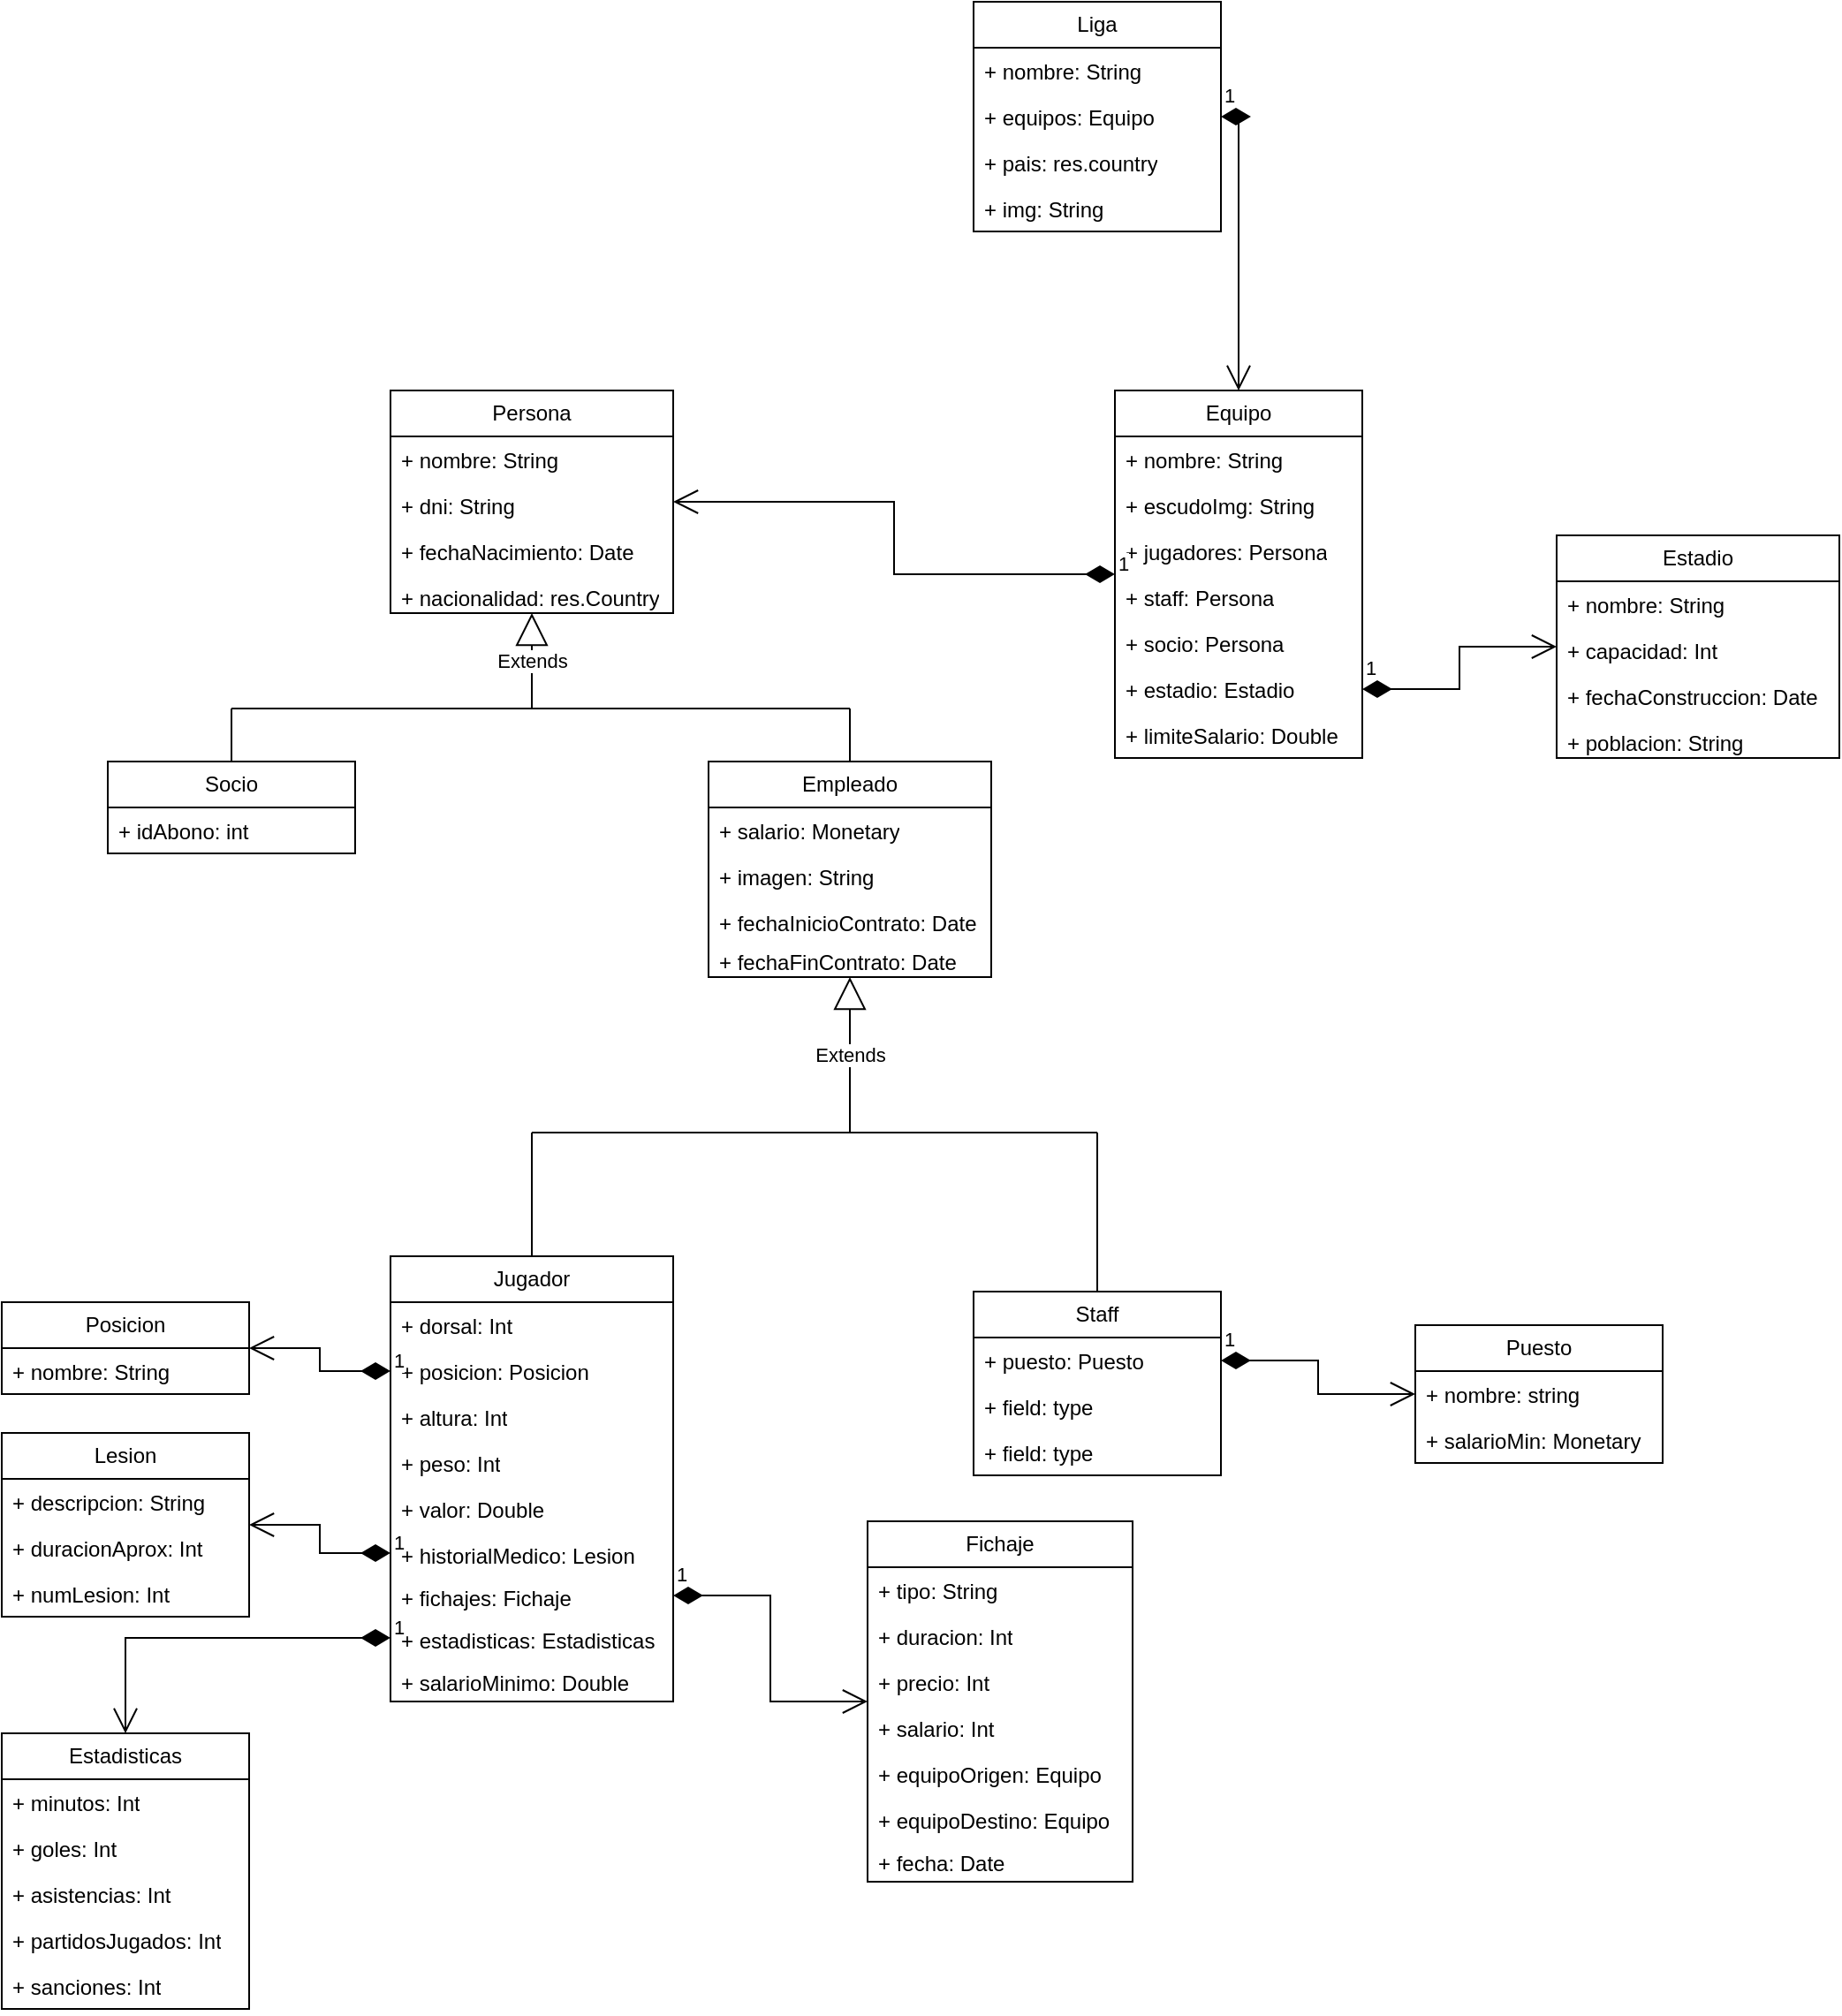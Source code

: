 <mxfile version="26.0.6">
  <diagram name="Página-1" id="lE740IVDrehqfVnoRW2C">
    <mxGraphModel dx="1728" dy="2112" grid="1" gridSize="10" guides="1" tooltips="1" connect="1" arrows="1" fold="1" page="1" pageScale="1" pageWidth="827" pageHeight="1169" math="0" shadow="0">
      <root>
        <mxCell id="0" />
        <mxCell id="1" parent="0" />
        <mxCell id="3_9idWg9RIsiSBW84Syj-1" value="Persona" style="swimlane;fontStyle=0;childLayout=stackLayout;horizontal=1;startSize=26;fillColor=none;horizontalStack=0;resizeParent=1;resizeParentMax=0;resizeLast=0;collapsible=1;marginBottom=0;whiteSpace=wrap;html=1;" parent="1" vertex="1">
          <mxGeometry x="320" y="120" width="160" height="126" as="geometry" />
        </mxCell>
        <mxCell id="3_9idWg9RIsiSBW84Syj-2" value="+ nombre: String" style="text;strokeColor=none;fillColor=none;align=left;verticalAlign=top;spacingLeft=4;spacingRight=4;overflow=hidden;rotatable=0;points=[[0,0.5],[1,0.5]];portConstraint=eastwest;whiteSpace=wrap;html=1;" parent="3_9idWg9RIsiSBW84Syj-1" vertex="1">
          <mxGeometry y="26" width="160" height="26" as="geometry" />
        </mxCell>
        <mxCell id="3_9idWg9RIsiSBW84Syj-3" value="+ dni: String" style="text;strokeColor=none;fillColor=none;align=left;verticalAlign=top;spacingLeft=4;spacingRight=4;overflow=hidden;rotatable=0;points=[[0,0.5],[1,0.5]];portConstraint=eastwest;whiteSpace=wrap;html=1;" parent="3_9idWg9RIsiSBW84Syj-1" vertex="1">
          <mxGeometry y="52" width="160" height="26" as="geometry" />
        </mxCell>
        <mxCell id="3_9idWg9RIsiSBW84Syj-4" value="+ fechaNacimiento: Date" style="text;strokeColor=none;fillColor=none;align=left;verticalAlign=top;spacingLeft=4;spacingRight=4;overflow=hidden;rotatable=0;points=[[0,0.5],[1,0.5]];portConstraint=eastwest;whiteSpace=wrap;html=1;" parent="3_9idWg9RIsiSBW84Syj-1" vertex="1">
          <mxGeometry y="78" width="160" height="26" as="geometry" />
        </mxCell>
        <mxCell id="3_9idWg9RIsiSBW84Syj-77" value="+ nacionalidad: res.Country" style="text;strokeColor=none;fillColor=none;align=left;verticalAlign=top;spacingLeft=4;spacingRight=4;overflow=hidden;rotatable=0;points=[[0,0.5],[1,0.5]];portConstraint=eastwest;whiteSpace=wrap;html=1;" parent="3_9idWg9RIsiSBW84Syj-1" vertex="1">
          <mxGeometry y="104" width="160" height="22" as="geometry" />
        </mxCell>
        <mxCell id="3_9idWg9RIsiSBW84Syj-5" value="Extends" style="endArrow=block;endSize=16;endFill=0;html=1;rounded=0;" parent="1" target="3_9idWg9RIsiSBW84Syj-1" edge="1">
          <mxGeometry width="160" relative="1" as="geometry">
            <mxPoint x="400" y="300" as="sourcePoint" />
            <mxPoint x="340" y="260" as="targetPoint" />
          </mxGeometry>
        </mxCell>
        <mxCell id="3_9idWg9RIsiSBW84Syj-6" value="Empleado" style="swimlane;fontStyle=0;childLayout=stackLayout;horizontal=1;startSize=26;fillColor=none;horizontalStack=0;resizeParent=1;resizeParentMax=0;resizeLast=0;collapsible=1;marginBottom=0;whiteSpace=wrap;html=1;" parent="1" vertex="1">
          <mxGeometry x="500" y="330" width="160" height="122" as="geometry" />
        </mxCell>
        <mxCell id="3_9idWg9RIsiSBW84Syj-7" value="+ salario: Monetary" style="text;strokeColor=none;fillColor=none;align=left;verticalAlign=top;spacingLeft=4;spacingRight=4;overflow=hidden;rotatable=0;points=[[0,0.5],[1,0.5]];portConstraint=eastwest;whiteSpace=wrap;html=1;" parent="3_9idWg9RIsiSBW84Syj-6" vertex="1">
          <mxGeometry y="26" width="160" height="26" as="geometry" />
        </mxCell>
        <mxCell id="3_9idWg9RIsiSBW84Syj-41" value="+ imagen: String" style="text;strokeColor=none;fillColor=none;align=left;verticalAlign=top;spacingLeft=4;spacingRight=4;overflow=hidden;rotatable=0;points=[[0,0.5],[1,0.5]];portConstraint=eastwest;whiteSpace=wrap;html=1;" parent="3_9idWg9RIsiSBW84Syj-6" vertex="1">
          <mxGeometry y="52" width="160" height="26" as="geometry" />
        </mxCell>
        <mxCell id="3_9idWg9RIsiSBW84Syj-44" value="+ fechaInicioContrato: Date" style="text;strokeColor=none;fillColor=none;align=left;verticalAlign=top;spacingLeft=4;spacingRight=4;overflow=hidden;rotatable=0;points=[[0,0.5],[1,0.5]];portConstraint=eastwest;whiteSpace=wrap;html=1;" parent="3_9idWg9RIsiSBW84Syj-6" vertex="1">
          <mxGeometry y="78" width="160" height="22" as="geometry" />
        </mxCell>
        <mxCell id="3_9idWg9RIsiSBW84Syj-43" value="+ fechaFinContrato: Date" style="text;strokeColor=none;fillColor=none;align=left;verticalAlign=top;spacingLeft=4;spacingRight=4;overflow=hidden;rotatable=0;points=[[0,0.5],[1,0.5]];portConstraint=eastwest;whiteSpace=wrap;html=1;" parent="3_9idWg9RIsiSBW84Syj-6" vertex="1">
          <mxGeometry y="100" width="160" height="22" as="geometry" />
        </mxCell>
        <mxCell id="3_9idWg9RIsiSBW84Syj-10" value="Socio" style="swimlane;fontStyle=0;childLayout=stackLayout;horizontal=1;startSize=26;fillColor=none;horizontalStack=0;resizeParent=1;resizeParentMax=0;resizeLast=0;collapsible=1;marginBottom=0;whiteSpace=wrap;html=1;" parent="1" vertex="1">
          <mxGeometry x="160" y="330" width="140" height="52" as="geometry" />
        </mxCell>
        <mxCell id="3_9idWg9RIsiSBW84Syj-11" value="+ idAbono: int" style="text;strokeColor=none;fillColor=none;align=left;verticalAlign=top;spacingLeft=4;spacingRight=4;overflow=hidden;rotatable=0;points=[[0,0.5],[1,0.5]];portConstraint=eastwest;whiteSpace=wrap;html=1;" parent="3_9idWg9RIsiSBW84Syj-10" vertex="1">
          <mxGeometry y="26" width="140" height="26" as="geometry" />
        </mxCell>
        <mxCell id="3_9idWg9RIsiSBW84Syj-14" value="" style="endArrow=none;html=1;rounded=0;" parent="1" edge="1">
          <mxGeometry width="50" height="50" relative="1" as="geometry">
            <mxPoint x="230" y="300" as="sourcePoint" />
            <mxPoint x="580" y="300" as="targetPoint" />
          </mxGeometry>
        </mxCell>
        <mxCell id="3_9idWg9RIsiSBW84Syj-15" value="" style="endArrow=none;html=1;rounded=0;entryX=0.5;entryY=0;entryDx=0;entryDy=0;" parent="1" target="3_9idWg9RIsiSBW84Syj-6" edge="1">
          <mxGeometry width="50" height="50" relative="1" as="geometry">
            <mxPoint x="580" y="300" as="sourcePoint" />
            <mxPoint x="440" y="550" as="targetPoint" />
          </mxGeometry>
        </mxCell>
        <mxCell id="3_9idWg9RIsiSBW84Syj-16" value="" style="endArrow=none;html=1;rounded=0;exitX=0.5;exitY=0;exitDx=0;exitDy=0;" parent="1" source="3_9idWg9RIsiSBW84Syj-10" edge="1">
          <mxGeometry width="50" height="50" relative="1" as="geometry">
            <mxPoint x="390" y="600" as="sourcePoint" />
            <mxPoint x="230" y="300" as="targetPoint" />
          </mxGeometry>
        </mxCell>
        <mxCell id="3_9idWg9RIsiSBW84Syj-17" value="Puesto" style="swimlane;fontStyle=0;childLayout=stackLayout;horizontal=1;startSize=26;fillColor=none;horizontalStack=0;resizeParent=1;resizeParentMax=0;resizeLast=0;collapsible=1;marginBottom=0;whiteSpace=wrap;html=1;" parent="1" vertex="1">
          <mxGeometry x="900" y="649" width="140" height="78" as="geometry" />
        </mxCell>
        <mxCell id="3_9idWg9RIsiSBW84Syj-18" value="+ nombre: string" style="text;strokeColor=none;fillColor=none;align=left;verticalAlign=top;spacingLeft=4;spacingRight=4;overflow=hidden;rotatable=0;points=[[0,0.5],[1,0.5]];portConstraint=eastwest;whiteSpace=wrap;html=1;" parent="3_9idWg9RIsiSBW84Syj-17" vertex="1">
          <mxGeometry y="26" width="140" height="26" as="geometry" />
        </mxCell>
        <mxCell id="3_9idWg9RIsiSBW84Syj-19" value="+ salarioMin: Monetary" style="text;strokeColor=none;fillColor=none;align=left;verticalAlign=top;spacingLeft=4;spacingRight=4;overflow=hidden;rotatable=0;points=[[0,0.5],[1,0.5]];portConstraint=eastwest;whiteSpace=wrap;html=1;" parent="3_9idWg9RIsiSBW84Syj-17" vertex="1">
          <mxGeometry y="52" width="140" height="26" as="geometry" />
        </mxCell>
        <mxCell id="3_9idWg9RIsiSBW84Syj-22" value="Extends" style="endArrow=block;endSize=16;endFill=0;html=1;rounded=0;" parent="1" target="3_9idWg9RIsiSBW84Syj-6" edge="1">
          <mxGeometry width="160" relative="1" as="geometry">
            <mxPoint x="580" y="540" as="sourcePoint" />
            <mxPoint x="410" y="280" as="targetPoint" />
          </mxGeometry>
        </mxCell>
        <mxCell id="3_9idWg9RIsiSBW84Syj-23" value="Jugador" style="swimlane;fontStyle=0;childLayout=stackLayout;horizontal=1;startSize=26;fillColor=none;horizontalStack=0;resizeParent=1;resizeParentMax=0;resizeLast=0;collapsible=1;marginBottom=0;whiteSpace=wrap;html=1;" parent="1" vertex="1">
          <mxGeometry x="320" y="610" width="160" height="252" as="geometry" />
        </mxCell>
        <mxCell id="3_9idWg9RIsiSBW84Syj-24" value="+ dorsal: Int" style="text;strokeColor=none;fillColor=none;align=left;verticalAlign=top;spacingLeft=4;spacingRight=4;overflow=hidden;rotatable=0;points=[[0,0.5],[1,0.5]];portConstraint=eastwest;whiteSpace=wrap;html=1;" parent="3_9idWg9RIsiSBW84Syj-23" vertex="1">
          <mxGeometry y="26" width="160" height="26" as="geometry" />
        </mxCell>
        <mxCell id="3_9idWg9RIsiSBW84Syj-25" value="+ posicion: Posicion" style="text;strokeColor=none;fillColor=none;align=left;verticalAlign=top;spacingLeft=4;spacingRight=4;overflow=hidden;rotatable=0;points=[[0,0.5],[1,0.5]];portConstraint=eastwest;whiteSpace=wrap;html=1;" parent="3_9idWg9RIsiSBW84Syj-23" vertex="1">
          <mxGeometry y="52" width="160" height="26" as="geometry" />
        </mxCell>
        <mxCell id="3_9idWg9RIsiSBW84Syj-26" value="+ altura: Int" style="text;strokeColor=none;fillColor=none;align=left;verticalAlign=top;spacingLeft=4;spacingRight=4;overflow=hidden;rotatable=0;points=[[0,0.5],[1,0.5]];portConstraint=eastwest;whiteSpace=wrap;html=1;" parent="3_9idWg9RIsiSBW84Syj-23" vertex="1">
          <mxGeometry y="78" width="160" height="26" as="geometry" />
        </mxCell>
        <mxCell id="3_9idWg9RIsiSBW84Syj-40" value="+ peso: Int" style="text;strokeColor=none;fillColor=none;align=left;verticalAlign=top;spacingLeft=4;spacingRight=4;overflow=hidden;rotatable=0;points=[[0,0.5],[1,0.5]];portConstraint=eastwest;whiteSpace=wrap;html=1;" parent="3_9idWg9RIsiSBW84Syj-23" vertex="1">
          <mxGeometry y="104" width="160" height="26" as="geometry" />
        </mxCell>
        <mxCell id="3_9idWg9RIsiSBW84Syj-42" value="+ valor: Double" style="text;strokeColor=none;fillColor=none;align=left;verticalAlign=top;spacingLeft=4;spacingRight=4;overflow=hidden;rotatable=0;points=[[0,0.5],[1,0.5]];portConstraint=eastwest;whiteSpace=wrap;html=1;" parent="3_9idWg9RIsiSBW84Syj-23" vertex="1">
          <mxGeometry y="130" width="160" height="26" as="geometry" />
        </mxCell>
        <mxCell id="3_9idWg9RIsiSBW84Syj-51" value="+ historialMedico: Lesion" style="text;strokeColor=none;fillColor=none;align=left;verticalAlign=top;spacingLeft=4;spacingRight=4;overflow=hidden;rotatable=0;points=[[0,0.5],[1,0.5]];portConstraint=eastwest;whiteSpace=wrap;html=1;" parent="3_9idWg9RIsiSBW84Syj-23" vertex="1">
          <mxGeometry y="156" width="160" height="24" as="geometry" />
        </mxCell>
        <mxCell id="3_9idWg9RIsiSBW84Syj-57" value="+ fichajes: Fichaje" style="text;strokeColor=none;fillColor=none;align=left;verticalAlign=top;spacingLeft=4;spacingRight=4;overflow=hidden;rotatable=0;points=[[0,0.5],[1,0.5]];portConstraint=eastwest;whiteSpace=wrap;html=1;" parent="3_9idWg9RIsiSBW84Syj-23" vertex="1">
          <mxGeometry y="180" width="160" height="24" as="geometry" />
        </mxCell>
        <mxCell id="3_9idWg9RIsiSBW84Syj-58" value="+ estadisticas: Estadisticas" style="text;strokeColor=none;fillColor=none;align=left;verticalAlign=top;spacingLeft=4;spacingRight=4;overflow=hidden;rotatable=0;points=[[0,0.5],[1,0.5]];portConstraint=eastwest;whiteSpace=wrap;html=1;" parent="3_9idWg9RIsiSBW84Syj-23" vertex="1">
          <mxGeometry y="204" width="160" height="24" as="geometry" />
        </mxCell>
        <mxCell id="3_9idWg9RIsiSBW84Syj-78" value="+ salarioMinimo: Double" style="text;strokeColor=none;fillColor=none;align=left;verticalAlign=top;spacingLeft=4;spacingRight=4;overflow=hidden;rotatable=0;points=[[0,0.5],[1,0.5]];portConstraint=eastwest;whiteSpace=wrap;html=1;" parent="3_9idWg9RIsiSBW84Syj-23" vertex="1">
          <mxGeometry y="228" width="160" height="24" as="geometry" />
        </mxCell>
        <mxCell id="3_9idWg9RIsiSBW84Syj-27" value="Staff" style="swimlane;fontStyle=0;childLayout=stackLayout;horizontal=1;startSize=26;fillColor=none;horizontalStack=0;resizeParent=1;resizeParentMax=0;resizeLast=0;collapsible=1;marginBottom=0;whiteSpace=wrap;html=1;" parent="1" vertex="1">
          <mxGeometry x="650" y="630" width="140" height="104" as="geometry" />
        </mxCell>
        <mxCell id="3_9idWg9RIsiSBW84Syj-28" value="+ puesto: Puesto" style="text;strokeColor=none;fillColor=none;align=left;verticalAlign=top;spacingLeft=4;spacingRight=4;overflow=hidden;rotatable=0;points=[[0,0.5],[1,0.5]];portConstraint=eastwest;whiteSpace=wrap;html=1;" parent="3_9idWg9RIsiSBW84Syj-27" vertex="1">
          <mxGeometry y="26" width="140" height="26" as="geometry" />
        </mxCell>
        <mxCell id="3_9idWg9RIsiSBW84Syj-29" value="+ field: type" style="text;strokeColor=none;fillColor=none;align=left;verticalAlign=top;spacingLeft=4;spacingRight=4;overflow=hidden;rotatable=0;points=[[0,0.5],[1,0.5]];portConstraint=eastwest;whiteSpace=wrap;html=1;" parent="3_9idWg9RIsiSBW84Syj-27" vertex="1">
          <mxGeometry y="52" width="140" height="26" as="geometry" />
        </mxCell>
        <mxCell id="3_9idWg9RIsiSBW84Syj-30" value="+ field: type" style="text;strokeColor=none;fillColor=none;align=left;verticalAlign=top;spacingLeft=4;spacingRight=4;overflow=hidden;rotatable=0;points=[[0,0.5],[1,0.5]];portConstraint=eastwest;whiteSpace=wrap;html=1;" parent="3_9idWg9RIsiSBW84Syj-27" vertex="1">
          <mxGeometry y="78" width="140" height="26" as="geometry" />
        </mxCell>
        <mxCell id="3_9idWg9RIsiSBW84Syj-31" value="" style="endArrow=none;html=1;rounded=0;exitX=0.5;exitY=0;exitDx=0;exitDy=0;" parent="1" source="3_9idWg9RIsiSBW84Syj-23" edge="1">
          <mxGeometry width="50" height="50" relative="1" as="geometry">
            <mxPoint x="310" y="760" as="sourcePoint" />
            <mxPoint x="400" y="540" as="targetPoint" />
          </mxGeometry>
        </mxCell>
        <mxCell id="3_9idWg9RIsiSBW84Syj-32" value="" style="endArrow=none;html=1;rounded=0;exitX=0.5;exitY=0;exitDx=0;exitDy=0;" parent="1" source="3_9idWg9RIsiSBW84Syj-27" edge="1">
          <mxGeometry width="50" height="50" relative="1" as="geometry">
            <mxPoint x="360" y="730" as="sourcePoint" />
            <mxPoint x="720" y="540" as="targetPoint" />
          </mxGeometry>
        </mxCell>
        <mxCell id="3_9idWg9RIsiSBW84Syj-33" value="" style="endArrow=none;html=1;rounded=0;" parent="1" edge="1">
          <mxGeometry width="50" height="50" relative="1" as="geometry">
            <mxPoint x="400" y="540" as="sourcePoint" />
            <mxPoint x="720" y="540" as="targetPoint" />
          </mxGeometry>
        </mxCell>
        <mxCell id="3_9idWg9RIsiSBW84Syj-34" value="Posicion" style="swimlane;fontStyle=0;childLayout=stackLayout;horizontal=1;startSize=26;fillColor=none;horizontalStack=0;resizeParent=1;resizeParentMax=0;resizeLast=0;collapsible=1;marginBottom=0;whiteSpace=wrap;html=1;" parent="1" vertex="1">
          <mxGeometry x="100" y="636" width="140" height="52" as="geometry" />
        </mxCell>
        <mxCell id="3_9idWg9RIsiSBW84Syj-37" value="+ nombre: String" style="text;strokeColor=none;fillColor=none;align=left;verticalAlign=top;spacingLeft=4;spacingRight=4;overflow=hidden;rotatable=0;points=[[0,0.5],[1,0.5]];portConstraint=eastwest;whiteSpace=wrap;html=1;" parent="3_9idWg9RIsiSBW84Syj-34" vertex="1">
          <mxGeometry y="26" width="140" height="26" as="geometry" />
        </mxCell>
        <mxCell id="3_9idWg9RIsiSBW84Syj-38" value="1" style="endArrow=open;html=1;endSize=12;startArrow=diamondThin;startSize=14;startFill=1;edgeStyle=orthogonalEdgeStyle;align=left;verticalAlign=bottom;rounded=0;" parent="1" source="3_9idWg9RIsiSBW84Syj-25" target="3_9idWg9RIsiSBW84Syj-34" edge="1">
          <mxGeometry x="-1" y="3" relative="1" as="geometry">
            <mxPoint x="920" y="700" as="sourcePoint" />
            <mxPoint x="1010" y="459" as="targetPoint" />
          </mxGeometry>
        </mxCell>
        <mxCell id="3_9idWg9RIsiSBW84Syj-52" value="Lesion" style="swimlane;fontStyle=0;childLayout=stackLayout;horizontal=1;startSize=26;fillColor=none;horizontalStack=0;resizeParent=1;resizeParentMax=0;resizeLast=0;collapsible=1;marginBottom=0;whiteSpace=wrap;html=1;" parent="1" vertex="1">
          <mxGeometry x="100" y="710" width="140" height="104" as="geometry" />
        </mxCell>
        <mxCell id="3_9idWg9RIsiSBW84Syj-53" value="+ descripcion: String" style="text;strokeColor=none;fillColor=none;align=left;verticalAlign=top;spacingLeft=4;spacingRight=4;overflow=hidden;rotatable=0;points=[[0,0.5],[1,0.5]];portConstraint=eastwest;whiteSpace=wrap;html=1;" parent="3_9idWg9RIsiSBW84Syj-52" vertex="1">
          <mxGeometry y="26" width="140" height="26" as="geometry" />
        </mxCell>
        <mxCell id="3_9idWg9RIsiSBW84Syj-54" value="+ duracionAprox: Int" style="text;strokeColor=none;fillColor=none;align=left;verticalAlign=top;spacingLeft=4;spacingRight=4;overflow=hidden;rotatable=0;points=[[0,0.5],[1,0.5]];portConstraint=eastwest;whiteSpace=wrap;html=1;" parent="3_9idWg9RIsiSBW84Syj-52" vertex="1">
          <mxGeometry y="52" width="140" height="26" as="geometry" />
        </mxCell>
        <mxCell id="FwVNy4pd4QIly73HO_Of-1" value="+ numLesion: Int" style="text;strokeColor=none;fillColor=none;align=left;verticalAlign=top;spacingLeft=4;spacingRight=4;overflow=hidden;rotatable=0;points=[[0,0.5],[1,0.5]];portConstraint=eastwest;whiteSpace=wrap;html=1;" vertex="1" parent="3_9idWg9RIsiSBW84Syj-52">
          <mxGeometry y="78" width="140" height="26" as="geometry" />
        </mxCell>
        <mxCell id="3_9idWg9RIsiSBW84Syj-55" value="1" style="endArrow=open;html=1;endSize=12;startArrow=diamondThin;startSize=14;startFill=1;edgeStyle=orthogonalEdgeStyle;align=left;verticalAlign=bottom;rounded=0;" parent="1" source="3_9idWg9RIsiSBW84Syj-51" target="3_9idWg9RIsiSBW84Syj-52" edge="1">
          <mxGeometry x="-1" y="3" relative="1" as="geometry">
            <mxPoint x="340" y="719.26" as="sourcePoint" />
            <mxPoint x="250" y="706.26" as="targetPoint" />
          </mxGeometry>
        </mxCell>
        <mxCell id="3_9idWg9RIsiSBW84Syj-59" value="Estadisticas" style="swimlane;fontStyle=0;childLayout=stackLayout;horizontal=1;startSize=26;fillColor=none;horizontalStack=0;resizeParent=1;resizeParentMax=0;resizeLast=0;collapsible=1;marginBottom=0;whiteSpace=wrap;html=1;" parent="1" vertex="1">
          <mxGeometry x="100" y="880" width="140" height="156" as="geometry" />
        </mxCell>
        <mxCell id="3_9idWg9RIsiSBW84Syj-60" value="+ minutos: Int" style="text;strokeColor=none;fillColor=none;align=left;verticalAlign=top;spacingLeft=4;spacingRight=4;overflow=hidden;rotatable=0;points=[[0,0.5],[1,0.5]];portConstraint=eastwest;whiteSpace=wrap;html=1;" parent="3_9idWg9RIsiSBW84Syj-59" vertex="1">
          <mxGeometry y="26" width="140" height="26" as="geometry" />
        </mxCell>
        <mxCell id="3_9idWg9RIsiSBW84Syj-61" value="+ goles: Int" style="text;strokeColor=none;fillColor=none;align=left;verticalAlign=top;spacingLeft=4;spacingRight=4;overflow=hidden;rotatable=0;points=[[0,0.5],[1,0.5]];portConstraint=eastwest;whiteSpace=wrap;html=1;" parent="3_9idWg9RIsiSBW84Syj-59" vertex="1">
          <mxGeometry y="52" width="140" height="26" as="geometry" />
        </mxCell>
        <mxCell id="3_9idWg9RIsiSBW84Syj-62" value="+ asistencias: Int" style="text;strokeColor=none;fillColor=none;align=left;verticalAlign=top;spacingLeft=4;spacingRight=4;overflow=hidden;rotatable=0;points=[[0,0.5],[1,0.5]];portConstraint=eastwest;whiteSpace=wrap;html=1;" parent="3_9idWg9RIsiSBW84Syj-59" vertex="1">
          <mxGeometry y="78" width="140" height="26" as="geometry" />
        </mxCell>
        <mxCell id="3_9idWg9RIsiSBW84Syj-65" value="+ partidosJugados: Int" style="text;strokeColor=none;fillColor=none;align=left;verticalAlign=top;spacingLeft=4;spacingRight=4;overflow=hidden;rotatable=0;points=[[0,0.5],[1,0.5]];portConstraint=eastwest;whiteSpace=wrap;html=1;" parent="3_9idWg9RIsiSBW84Syj-59" vertex="1">
          <mxGeometry y="104" width="140" height="26" as="geometry" />
        </mxCell>
        <mxCell id="3_9idWg9RIsiSBW84Syj-66" value="+ sanciones: Int" style="text;strokeColor=none;fillColor=none;align=left;verticalAlign=top;spacingLeft=4;spacingRight=4;overflow=hidden;rotatable=0;points=[[0,0.5],[1,0.5]];portConstraint=eastwest;whiteSpace=wrap;html=1;" parent="3_9idWg9RIsiSBW84Syj-59" vertex="1">
          <mxGeometry y="130" width="140" height="26" as="geometry" />
        </mxCell>
        <mxCell id="3_9idWg9RIsiSBW84Syj-67" value="1" style="endArrow=open;html=1;endSize=12;startArrow=diamondThin;startSize=14;startFill=1;edgeStyle=orthogonalEdgeStyle;align=left;verticalAlign=bottom;rounded=0;" parent="1" source="3_9idWg9RIsiSBW84Syj-58" target="3_9idWg9RIsiSBW84Syj-59" edge="1">
          <mxGeometry x="-1" y="3" relative="1" as="geometry">
            <mxPoint x="330" y="788" as="sourcePoint" />
            <mxPoint x="250" y="776" as="targetPoint" />
          </mxGeometry>
        </mxCell>
        <mxCell id="3_9idWg9RIsiSBW84Syj-68" value="1" style="endArrow=open;html=1;endSize=12;startArrow=diamondThin;startSize=14;startFill=1;edgeStyle=orthogonalEdgeStyle;align=left;verticalAlign=bottom;rounded=0;" parent="1" source="3_9idWg9RIsiSBW84Syj-28" target="3_9idWg9RIsiSBW84Syj-17" edge="1">
          <mxGeometry x="-1" y="3" relative="1" as="geometry">
            <mxPoint x="670" y="473" as="sourcePoint" />
            <mxPoint x="790" y="459" as="targetPoint" />
          </mxGeometry>
        </mxCell>
        <mxCell id="3_9idWg9RIsiSBW84Syj-69" value="Equipo" style="swimlane;fontStyle=0;childLayout=stackLayout;horizontal=1;startSize=26;fillColor=none;horizontalStack=0;resizeParent=1;resizeParentMax=0;resizeLast=0;collapsible=1;marginBottom=0;whiteSpace=wrap;html=1;" parent="1" vertex="1">
          <mxGeometry x="730" y="120" width="140" height="208" as="geometry" />
        </mxCell>
        <mxCell id="3_9idWg9RIsiSBW84Syj-70" value="+ nombre: String" style="text;strokeColor=none;fillColor=none;align=left;verticalAlign=top;spacingLeft=4;spacingRight=4;overflow=hidden;rotatable=0;points=[[0,0.5],[1,0.5]];portConstraint=eastwest;whiteSpace=wrap;html=1;" parent="3_9idWg9RIsiSBW84Syj-69" vertex="1">
          <mxGeometry y="26" width="140" height="26" as="geometry" />
        </mxCell>
        <mxCell id="3_9idWg9RIsiSBW84Syj-71" value="+ escudoImg: String" style="text;strokeColor=none;fillColor=none;align=left;verticalAlign=top;spacingLeft=4;spacingRight=4;overflow=hidden;rotatable=0;points=[[0,0.5],[1,0.5]];portConstraint=eastwest;whiteSpace=wrap;html=1;" parent="3_9idWg9RIsiSBW84Syj-69" vertex="1">
          <mxGeometry y="52" width="140" height="26" as="geometry" />
        </mxCell>
        <mxCell id="3_9idWg9RIsiSBW84Syj-72" value="+ jugadores: Persona" style="text;strokeColor=none;fillColor=none;align=left;verticalAlign=top;spacingLeft=4;spacingRight=4;overflow=hidden;rotatable=0;points=[[0,0.5],[1,0.5]];portConstraint=eastwest;whiteSpace=wrap;html=1;" parent="3_9idWg9RIsiSBW84Syj-69" vertex="1">
          <mxGeometry y="78" width="140" height="26" as="geometry" />
        </mxCell>
        <mxCell id="3_9idWg9RIsiSBW84Syj-73" value="+ staff: Persona" style="text;strokeColor=none;fillColor=none;align=left;verticalAlign=top;spacingLeft=4;spacingRight=4;overflow=hidden;rotatable=0;points=[[0,0.5],[1,0.5]];portConstraint=eastwest;whiteSpace=wrap;html=1;" parent="3_9idWg9RIsiSBW84Syj-69" vertex="1">
          <mxGeometry y="104" width="140" height="26" as="geometry" />
        </mxCell>
        <mxCell id="3_9idWg9RIsiSBW84Syj-74" value="+ socio: Persona" style="text;strokeColor=none;fillColor=none;align=left;verticalAlign=top;spacingLeft=4;spacingRight=4;overflow=hidden;rotatable=0;points=[[0,0.5],[1,0.5]];portConstraint=eastwest;whiteSpace=wrap;html=1;" parent="3_9idWg9RIsiSBW84Syj-69" vertex="1">
          <mxGeometry y="130" width="140" height="26" as="geometry" />
        </mxCell>
        <mxCell id="3_9idWg9RIsiSBW84Syj-76" value="+ estadio: Estadio" style="text;strokeColor=none;fillColor=none;align=left;verticalAlign=top;spacingLeft=4;spacingRight=4;overflow=hidden;rotatable=0;points=[[0,0.5],[1,0.5]];portConstraint=eastwest;whiteSpace=wrap;html=1;" parent="3_9idWg9RIsiSBW84Syj-69" vertex="1">
          <mxGeometry y="156" width="140" height="26" as="geometry" />
        </mxCell>
        <mxCell id="3_9idWg9RIsiSBW84Syj-75" value="+ limiteSalario: Double" style="text;strokeColor=none;fillColor=none;align=left;verticalAlign=top;spacingLeft=4;spacingRight=4;overflow=hidden;rotatable=0;points=[[0,0.5],[1,0.5]];portConstraint=eastwest;whiteSpace=wrap;html=1;" parent="3_9idWg9RIsiSBW84Syj-69" vertex="1">
          <mxGeometry y="182" width="140" height="26" as="geometry" />
        </mxCell>
        <mxCell id="3_9idWg9RIsiSBW84Syj-79" value="Estadio" style="swimlane;fontStyle=0;childLayout=stackLayout;horizontal=1;startSize=26;fillColor=none;horizontalStack=0;resizeParent=1;resizeParentMax=0;resizeLast=0;collapsible=1;marginBottom=0;whiteSpace=wrap;html=1;" parent="1" vertex="1">
          <mxGeometry x="980" y="202" width="160" height="126" as="geometry" />
        </mxCell>
        <mxCell id="3_9idWg9RIsiSBW84Syj-80" value="+ nombre: String" style="text;strokeColor=none;fillColor=none;align=left;verticalAlign=top;spacingLeft=4;spacingRight=4;overflow=hidden;rotatable=0;points=[[0,0.5],[1,0.5]];portConstraint=eastwest;whiteSpace=wrap;html=1;" parent="3_9idWg9RIsiSBW84Syj-79" vertex="1">
          <mxGeometry y="26" width="160" height="26" as="geometry" />
        </mxCell>
        <mxCell id="3_9idWg9RIsiSBW84Syj-81" value="+ capacidad: Int" style="text;strokeColor=none;fillColor=none;align=left;verticalAlign=top;spacingLeft=4;spacingRight=4;overflow=hidden;rotatable=0;points=[[0,0.5],[1,0.5]];portConstraint=eastwest;whiteSpace=wrap;html=1;" parent="3_9idWg9RIsiSBW84Syj-79" vertex="1">
          <mxGeometry y="52" width="160" height="26" as="geometry" />
        </mxCell>
        <mxCell id="3_9idWg9RIsiSBW84Syj-82" value="+ fechaConstruccion: Date" style="text;strokeColor=none;fillColor=none;align=left;verticalAlign=top;spacingLeft=4;spacingRight=4;overflow=hidden;rotatable=0;points=[[0,0.5],[1,0.5]];portConstraint=eastwest;whiteSpace=wrap;html=1;" parent="3_9idWg9RIsiSBW84Syj-79" vertex="1">
          <mxGeometry y="78" width="160" height="26" as="geometry" />
        </mxCell>
        <mxCell id="3_9idWg9RIsiSBW84Syj-83" value="+ poblacion: String" style="text;strokeColor=none;fillColor=none;align=left;verticalAlign=top;spacingLeft=4;spacingRight=4;overflow=hidden;rotatable=0;points=[[0,0.5],[1,0.5]];portConstraint=eastwest;whiteSpace=wrap;html=1;" parent="3_9idWg9RIsiSBW84Syj-79" vertex="1">
          <mxGeometry y="104" width="160" height="22" as="geometry" />
        </mxCell>
        <mxCell id="3_9idWg9RIsiSBW84Syj-84" value="1" style="endArrow=open;html=1;endSize=12;startArrow=diamondThin;startSize=14;startFill=1;edgeStyle=orthogonalEdgeStyle;align=left;verticalAlign=bottom;rounded=0;" parent="1" source="3_9idWg9RIsiSBW84Syj-76" target="3_9idWg9RIsiSBW84Syj-79" edge="1">
          <mxGeometry x="-1" y="3" relative="1" as="geometry">
            <mxPoint x="800" y="679" as="sourcePoint" />
            <mxPoint x="910" y="698" as="targetPoint" />
          </mxGeometry>
        </mxCell>
        <mxCell id="3_9idWg9RIsiSBW84Syj-85" value="Liga" style="swimlane;fontStyle=0;childLayout=stackLayout;horizontal=1;startSize=26;fillColor=none;horizontalStack=0;resizeParent=1;resizeParentMax=0;resizeLast=0;collapsible=1;marginBottom=0;whiteSpace=wrap;html=1;" parent="1" vertex="1">
          <mxGeometry x="650" y="-100" width="140" height="130" as="geometry" />
        </mxCell>
        <mxCell id="3_9idWg9RIsiSBW84Syj-87" value="+ nombre: String" style="text;strokeColor=none;fillColor=none;align=left;verticalAlign=top;spacingLeft=4;spacingRight=4;overflow=hidden;rotatable=0;points=[[0,0.5],[1,0.5]];portConstraint=eastwest;whiteSpace=wrap;html=1;" parent="3_9idWg9RIsiSBW84Syj-85" vertex="1">
          <mxGeometry y="26" width="140" height="26" as="geometry" />
        </mxCell>
        <mxCell id="3_9idWg9RIsiSBW84Syj-86" value="+ equipos: Equipo" style="text;strokeColor=none;fillColor=none;align=left;verticalAlign=top;spacingLeft=4;spacingRight=4;overflow=hidden;rotatable=0;points=[[0,0.5],[1,0.5]];portConstraint=eastwest;whiteSpace=wrap;html=1;" parent="3_9idWg9RIsiSBW84Syj-85" vertex="1">
          <mxGeometry y="52" width="140" height="26" as="geometry" />
        </mxCell>
        <mxCell id="3_9idWg9RIsiSBW84Syj-88" value="+ pais: res.country" style="text;strokeColor=none;fillColor=none;align=left;verticalAlign=top;spacingLeft=4;spacingRight=4;overflow=hidden;rotatable=0;points=[[0,0.5],[1,0.5]];portConstraint=eastwest;whiteSpace=wrap;html=1;" parent="3_9idWg9RIsiSBW84Syj-85" vertex="1">
          <mxGeometry y="78" width="140" height="26" as="geometry" />
        </mxCell>
        <mxCell id="OXnVpbgr6QyWe8jqJqxN-1" value="+ img: String" style="text;strokeColor=none;fillColor=none;align=left;verticalAlign=top;spacingLeft=4;spacingRight=4;overflow=hidden;rotatable=0;points=[[0,0.5],[1,0.5]];portConstraint=eastwest;whiteSpace=wrap;html=1;" parent="3_9idWg9RIsiSBW84Syj-85" vertex="1">
          <mxGeometry y="104" width="140" height="26" as="geometry" />
        </mxCell>
        <mxCell id="3_9idWg9RIsiSBW84Syj-89" value="1" style="endArrow=open;html=1;endSize=12;startArrow=diamondThin;startSize=14;startFill=1;edgeStyle=orthogonalEdgeStyle;align=left;verticalAlign=bottom;rounded=0;" parent="1" source="3_9idWg9RIsiSBW84Syj-86" target="3_9idWg9RIsiSBW84Syj-69" edge="1">
          <mxGeometry x="-1" y="3" relative="1" as="geometry">
            <mxPoint x="870" y="299" as="sourcePoint" />
            <mxPoint x="990" y="275" as="targetPoint" />
          </mxGeometry>
        </mxCell>
        <mxCell id="3_9idWg9RIsiSBW84Syj-90" value="1" style="endArrow=open;html=1;endSize=12;startArrow=diamondThin;startSize=14;startFill=1;edgeStyle=orthogonalEdgeStyle;align=left;verticalAlign=bottom;rounded=0;" parent="1" source="3_9idWg9RIsiSBW84Syj-69" target="3_9idWg9RIsiSBW84Syj-1" edge="1">
          <mxGeometry x="-1" y="3" relative="1" as="geometry">
            <mxPoint x="880" y="299" as="sourcePoint" />
            <mxPoint x="990" y="275" as="targetPoint" />
          </mxGeometry>
        </mxCell>
        <mxCell id="FwVNy4pd4QIly73HO_Of-2" value="Fichaje" style="swimlane;fontStyle=0;childLayout=stackLayout;horizontal=1;startSize=26;fillColor=none;horizontalStack=0;resizeParent=1;resizeParentMax=0;resizeLast=0;collapsible=1;marginBottom=0;whiteSpace=wrap;html=1;" vertex="1" parent="1">
          <mxGeometry x="590" y="760" width="150" height="204" as="geometry" />
        </mxCell>
        <mxCell id="FwVNy4pd4QIly73HO_Of-3" value="+ tipo: String" style="text;strokeColor=none;fillColor=none;align=left;verticalAlign=top;spacingLeft=4;spacingRight=4;overflow=hidden;rotatable=0;points=[[0,0.5],[1,0.5]];portConstraint=eastwest;whiteSpace=wrap;html=1;" vertex="1" parent="FwVNy4pd4QIly73HO_Of-2">
          <mxGeometry y="26" width="150" height="26" as="geometry" />
        </mxCell>
        <mxCell id="FwVNy4pd4QIly73HO_Of-4" value="+ duracion: Int" style="text;strokeColor=none;fillColor=none;align=left;verticalAlign=top;spacingLeft=4;spacingRight=4;overflow=hidden;rotatable=0;points=[[0,0.5],[1,0.5]];portConstraint=eastwest;whiteSpace=wrap;html=1;" vertex="1" parent="FwVNy4pd4QIly73HO_Of-2">
          <mxGeometry y="52" width="150" height="26" as="geometry" />
        </mxCell>
        <mxCell id="FwVNy4pd4QIly73HO_Of-5" value="+ precio: Int" style="text;strokeColor=none;fillColor=none;align=left;verticalAlign=top;spacingLeft=4;spacingRight=4;overflow=hidden;rotatable=0;points=[[0,0.5],[1,0.5]];portConstraint=eastwest;whiteSpace=wrap;html=1;" vertex="1" parent="FwVNy4pd4QIly73HO_Of-2">
          <mxGeometry y="78" width="150" height="26" as="geometry" />
        </mxCell>
        <mxCell id="FwVNy4pd4QIly73HO_Of-6" value="+ salario: Int" style="text;strokeColor=none;fillColor=none;align=left;verticalAlign=top;spacingLeft=4;spacingRight=4;overflow=hidden;rotatable=0;points=[[0,0.5],[1,0.5]];portConstraint=eastwest;whiteSpace=wrap;html=1;" vertex="1" parent="FwVNy4pd4QIly73HO_Of-2">
          <mxGeometry y="104" width="150" height="26" as="geometry" />
        </mxCell>
        <mxCell id="FwVNy4pd4QIly73HO_Of-7" value="+ equipoOrigen: Equipo" style="text;strokeColor=none;fillColor=none;align=left;verticalAlign=top;spacingLeft=4;spacingRight=4;overflow=hidden;rotatable=0;points=[[0,0.5],[1,0.5]];portConstraint=eastwest;whiteSpace=wrap;html=1;" vertex="1" parent="FwVNy4pd4QIly73HO_Of-2">
          <mxGeometry y="130" width="150" height="26" as="geometry" />
        </mxCell>
        <mxCell id="FwVNy4pd4QIly73HO_Of-8" value="+ equipoDestino: Equipo" style="text;strokeColor=none;fillColor=none;align=left;verticalAlign=top;spacingLeft=4;spacingRight=4;overflow=hidden;rotatable=0;points=[[0,0.5],[1,0.5]];portConstraint=eastwest;whiteSpace=wrap;html=1;" vertex="1" parent="FwVNy4pd4QIly73HO_Of-2">
          <mxGeometry y="156" width="150" height="24" as="geometry" />
        </mxCell>
        <mxCell id="FwVNy4pd4QIly73HO_Of-10" value="+ fecha: Date" style="text;strokeColor=none;fillColor=none;align=left;verticalAlign=top;spacingLeft=4;spacingRight=4;overflow=hidden;rotatable=0;points=[[0,0.5],[1,0.5]];portConstraint=eastwest;whiteSpace=wrap;html=1;" vertex="1" parent="FwVNy4pd4QIly73HO_Of-2">
          <mxGeometry y="180" width="150" height="24" as="geometry" />
        </mxCell>
        <mxCell id="FwVNy4pd4QIly73HO_Of-9" value="1" style="endArrow=open;html=1;endSize=12;startArrow=diamondThin;startSize=14;startFill=1;edgeStyle=orthogonalEdgeStyle;align=left;verticalAlign=bottom;rounded=0;" edge="1" parent="1" source="3_9idWg9RIsiSBW84Syj-57" target="FwVNy4pd4QIly73HO_Of-2">
          <mxGeometry x="-1" y="3" relative="1" as="geometry">
            <mxPoint x="330" y="788" as="sourcePoint" />
            <mxPoint x="250" y="772" as="targetPoint" />
          </mxGeometry>
        </mxCell>
      </root>
    </mxGraphModel>
  </diagram>
</mxfile>
